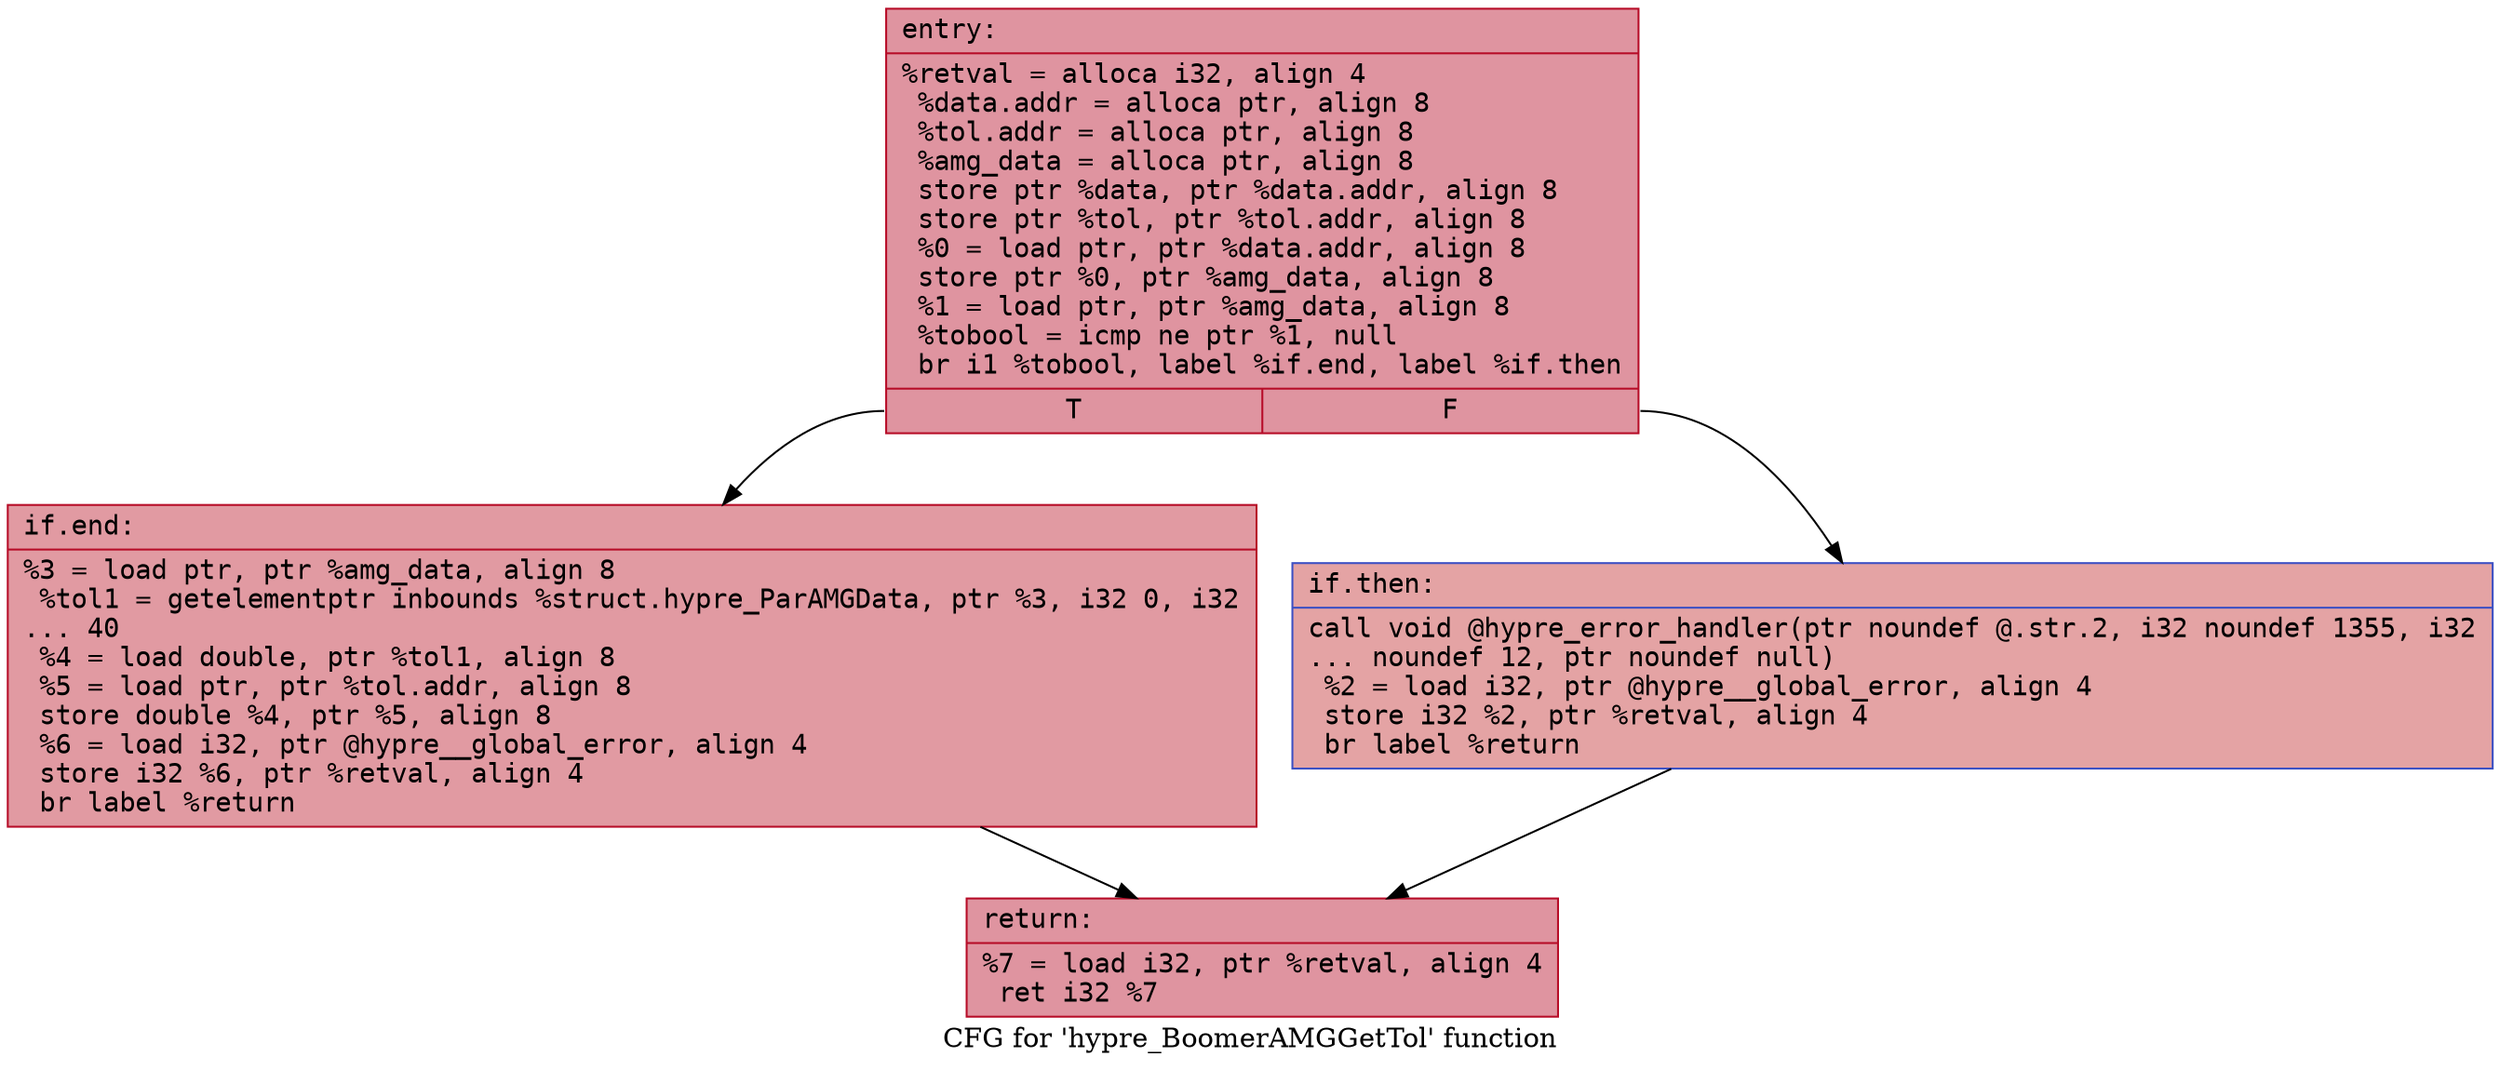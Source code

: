 digraph "CFG for 'hypre_BoomerAMGGetTol' function" {
	label="CFG for 'hypre_BoomerAMGGetTol' function";

	Node0x55fa80a6de60 [shape=record,color="#b70d28ff", style=filled, fillcolor="#b70d2870" fontname="Courier",label="{entry:\l|  %retval = alloca i32, align 4\l  %data.addr = alloca ptr, align 8\l  %tol.addr = alloca ptr, align 8\l  %amg_data = alloca ptr, align 8\l  store ptr %data, ptr %data.addr, align 8\l  store ptr %tol, ptr %tol.addr, align 8\l  %0 = load ptr, ptr %data.addr, align 8\l  store ptr %0, ptr %amg_data, align 8\l  %1 = load ptr, ptr %amg_data, align 8\l  %tobool = icmp ne ptr %1, null\l  br i1 %tobool, label %if.end, label %if.then\l|{<s0>T|<s1>F}}"];
	Node0x55fa80a6de60:s0 -> Node0x55fa80a6e4a0[tooltip="entry -> if.end\nProbability 62.50%" ];
	Node0x55fa80a6de60:s1 -> Node0x55fa80a6e510[tooltip="entry -> if.then\nProbability 37.50%" ];
	Node0x55fa80a6e510 [shape=record,color="#3d50c3ff", style=filled, fillcolor="#c32e3170" fontname="Courier",label="{if.then:\l|  call void @hypre_error_handler(ptr noundef @.str.2, i32 noundef 1355, i32\l... noundef 12, ptr noundef null)\l  %2 = load i32, ptr @hypre__global_error, align 4\l  store i32 %2, ptr %retval, align 4\l  br label %return\l}"];
	Node0x55fa80a6e510 -> Node0x55fa80a6e9d0[tooltip="if.then -> return\nProbability 100.00%" ];
	Node0x55fa80a6e4a0 [shape=record,color="#b70d28ff", style=filled, fillcolor="#bb1b2c70" fontname="Courier",label="{if.end:\l|  %3 = load ptr, ptr %amg_data, align 8\l  %tol1 = getelementptr inbounds %struct.hypre_ParAMGData, ptr %3, i32 0, i32\l... 40\l  %4 = load double, ptr %tol1, align 8\l  %5 = load ptr, ptr %tol.addr, align 8\l  store double %4, ptr %5, align 8\l  %6 = load i32, ptr @hypre__global_error, align 4\l  store i32 %6, ptr %retval, align 4\l  br label %return\l}"];
	Node0x55fa80a6e4a0 -> Node0x55fa80a6e9d0[tooltip="if.end -> return\nProbability 100.00%" ];
	Node0x55fa80a6e9d0 [shape=record,color="#b70d28ff", style=filled, fillcolor="#b70d2870" fontname="Courier",label="{return:\l|  %7 = load i32, ptr %retval, align 4\l  ret i32 %7\l}"];
}
